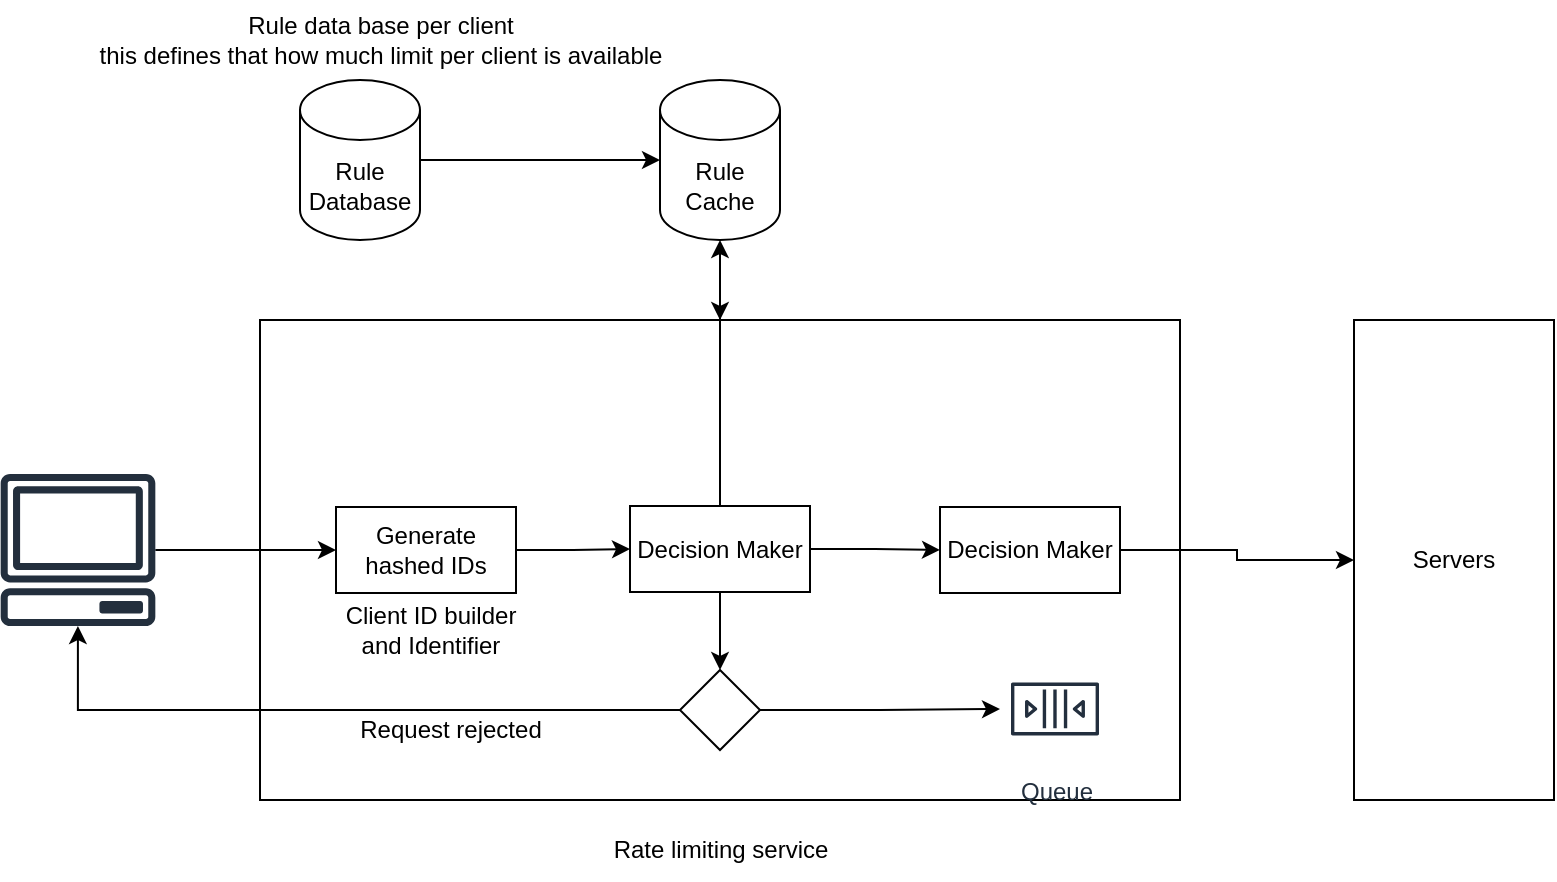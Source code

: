 <mxfile version="24.8.8">
  <diagram name="Page-1" id="nx73mB6qmI1hjfG_eT3p">
    <mxGraphModel dx="1434" dy="761" grid="1" gridSize="10" guides="1" tooltips="1" connect="1" arrows="1" fold="1" page="1" pageScale="1" pageWidth="827" pageHeight="1169" math="0" shadow="0">
      <root>
        <mxCell id="0" />
        <mxCell id="1" parent="0" />
        <mxCell id="bS38P3y2hA0NhJqz4esw-6" value="" style="rounded=0;whiteSpace=wrap;html=1;" vertex="1" parent="1">
          <mxGeometry x="140" y="250" width="460" height="240" as="geometry" />
        </mxCell>
        <mxCell id="bS38P3y2hA0NhJqz4esw-4" style="edgeStyle=orthogonalEdgeStyle;rounded=0;orthogonalLoop=1;jettySize=auto;html=1;entryX=0;entryY=0.5;entryDx=0;entryDy=0;" edge="1" parent="1" source="bS38P3y2hA0NhJqz4esw-1" target="bS38P3y2hA0NhJqz4esw-3">
          <mxGeometry relative="1" as="geometry" />
        </mxCell>
        <mxCell id="bS38P3y2hA0NhJqz4esw-1" value="" style="sketch=0;outlineConnect=0;fontColor=#232F3E;gradientColor=none;fillColor=#232F3D;strokeColor=none;dashed=0;verticalLabelPosition=bottom;verticalAlign=top;align=center;html=1;fontSize=12;fontStyle=0;aspect=fixed;pointerEvents=1;shape=mxgraph.aws4.client;" vertex="1" parent="1">
          <mxGeometry x="10" y="327" width="78" height="76" as="geometry" />
        </mxCell>
        <mxCell id="bS38P3y2hA0NhJqz4esw-10" style="edgeStyle=orthogonalEdgeStyle;rounded=0;orthogonalLoop=1;jettySize=auto;html=1;entryX=0;entryY=0.5;entryDx=0;entryDy=0;" edge="1" parent="1" source="bS38P3y2hA0NhJqz4esw-3" target="bS38P3y2hA0NhJqz4esw-9">
          <mxGeometry relative="1" as="geometry" />
        </mxCell>
        <mxCell id="bS38P3y2hA0NhJqz4esw-3" value="Generate hashed IDs" style="rounded=0;whiteSpace=wrap;html=1;" vertex="1" parent="1">
          <mxGeometry x="178" y="343.5" width="90" height="43" as="geometry" />
        </mxCell>
        <mxCell id="bS38P3y2hA0NhJqz4esw-5" value="Rate limiting service" style="text;html=1;align=center;verticalAlign=middle;resizable=0;points=[];autosize=1;strokeColor=none;fillColor=none;" vertex="1" parent="1">
          <mxGeometry x="305" y="500" width="130" height="30" as="geometry" />
        </mxCell>
        <mxCell id="bS38P3y2hA0NhJqz4esw-8" value="Client ID builder&lt;div&gt;and Identifier&lt;/div&gt;" style="text;html=1;align=center;verticalAlign=middle;resizable=0;points=[];autosize=1;strokeColor=none;fillColor=none;" vertex="1" parent="1">
          <mxGeometry x="170" y="385" width="110" height="40" as="geometry" />
        </mxCell>
        <mxCell id="bS38P3y2hA0NhJqz4esw-13" style="edgeStyle=orthogonalEdgeStyle;rounded=0;orthogonalLoop=1;jettySize=auto;html=1;entryX=0.5;entryY=0;entryDx=0;entryDy=0;" edge="1" parent="1" source="bS38P3y2hA0NhJqz4esw-9" target="bS38P3y2hA0NhJqz4esw-12">
          <mxGeometry relative="1" as="geometry" />
        </mxCell>
        <mxCell id="bS38P3y2hA0NhJqz4esw-23" style="edgeStyle=orthogonalEdgeStyle;rounded=0;orthogonalLoop=1;jettySize=auto;html=1;" edge="1" parent="1" source="bS38P3y2hA0NhJqz4esw-9" target="bS38P3y2hA0NhJqz4esw-6">
          <mxGeometry relative="1" as="geometry" />
        </mxCell>
        <mxCell id="bS38P3y2hA0NhJqz4esw-24" style="edgeStyle=orthogonalEdgeStyle;rounded=0;orthogonalLoop=1;jettySize=auto;html=1;entryX=0;entryY=0.5;entryDx=0;entryDy=0;" edge="1" parent="1" source="bS38P3y2hA0NhJqz4esw-9" target="bS38P3y2hA0NhJqz4esw-22">
          <mxGeometry relative="1" as="geometry" />
        </mxCell>
        <mxCell id="bS38P3y2hA0NhJqz4esw-9" value="Decision Maker" style="rounded=0;whiteSpace=wrap;html=1;" vertex="1" parent="1">
          <mxGeometry x="325" y="343" width="90" height="43" as="geometry" />
        </mxCell>
        <mxCell id="bS38P3y2hA0NhJqz4esw-14" style="edgeStyle=orthogonalEdgeStyle;rounded=0;orthogonalLoop=1;jettySize=auto;html=1;exitX=0;exitY=0.5;exitDx=0;exitDy=0;" edge="1" parent="1" source="bS38P3y2hA0NhJqz4esw-12" target="bS38P3y2hA0NhJqz4esw-1">
          <mxGeometry relative="1" as="geometry" />
        </mxCell>
        <mxCell id="bS38P3y2hA0NhJqz4esw-30" style="edgeStyle=orthogonalEdgeStyle;rounded=0;orthogonalLoop=1;jettySize=auto;html=1;" edge="1" parent="1" source="bS38P3y2hA0NhJqz4esw-12" target="bS38P3y2hA0NhJqz4esw-28">
          <mxGeometry relative="1" as="geometry" />
        </mxCell>
        <mxCell id="bS38P3y2hA0NhJqz4esw-12" value="" style="rhombus;whiteSpace=wrap;html=1;" vertex="1" parent="1">
          <mxGeometry x="350" y="425" width="40" height="40" as="geometry" />
        </mxCell>
        <mxCell id="bS38P3y2hA0NhJqz4esw-15" value="Request rejected" style="text;html=1;align=center;verticalAlign=middle;resizable=0;points=[];autosize=1;strokeColor=none;fillColor=none;" vertex="1" parent="1">
          <mxGeometry x="180" y="440" width="110" height="30" as="geometry" />
        </mxCell>
        <mxCell id="bS38P3y2hA0NhJqz4esw-21" style="edgeStyle=orthogonalEdgeStyle;rounded=0;orthogonalLoop=1;jettySize=auto;html=1;" edge="1" parent="1" source="bS38P3y2hA0NhJqz4esw-16" target="bS38P3y2hA0NhJqz4esw-19">
          <mxGeometry relative="1" as="geometry" />
        </mxCell>
        <mxCell id="bS38P3y2hA0NhJqz4esw-16" value="Rule&lt;div&gt;Database&lt;/div&gt;" style="shape=cylinder3;whiteSpace=wrap;html=1;boundedLbl=1;backgroundOutline=1;size=15;" vertex="1" parent="1">
          <mxGeometry x="160" y="130" width="60" height="80" as="geometry" />
        </mxCell>
        <mxCell id="bS38P3y2hA0NhJqz4esw-18" value="Rule data base per client&lt;div&gt;this defines that how much limit per client is available&lt;/div&gt;" style="text;html=1;align=center;verticalAlign=middle;resizable=0;points=[];autosize=1;strokeColor=none;fillColor=none;" vertex="1" parent="1">
          <mxGeometry x="50" y="90" width="300" height="40" as="geometry" />
        </mxCell>
        <mxCell id="bS38P3y2hA0NhJqz4esw-19" value="Rule Cache" style="shape=cylinder3;whiteSpace=wrap;html=1;boundedLbl=1;backgroundOutline=1;size=15;" vertex="1" parent="1">
          <mxGeometry x="340" y="130" width="60" height="80" as="geometry" />
        </mxCell>
        <mxCell id="bS38P3y2hA0NhJqz4esw-20" style="edgeStyle=orthogonalEdgeStyle;rounded=0;orthogonalLoop=1;jettySize=auto;html=1;entryX=0.5;entryY=1;entryDx=0;entryDy=0;entryPerimeter=0;" edge="1" parent="1" source="bS38P3y2hA0NhJqz4esw-9" target="bS38P3y2hA0NhJqz4esw-19">
          <mxGeometry relative="1" as="geometry" />
        </mxCell>
        <mxCell id="bS38P3y2hA0NhJqz4esw-26" style="edgeStyle=orthogonalEdgeStyle;rounded=0;orthogonalLoop=1;jettySize=auto;html=1;" edge="1" parent="1" source="bS38P3y2hA0NhJqz4esw-22" target="bS38P3y2hA0NhJqz4esw-25">
          <mxGeometry relative="1" as="geometry" />
        </mxCell>
        <mxCell id="bS38P3y2hA0NhJqz4esw-22" value="Decision Maker" style="rounded=0;whiteSpace=wrap;html=1;" vertex="1" parent="1">
          <mxGeometry x="480" y="343.5" width="90" height="43" as="geometry" />
        </mxCell>
        <mxCell id="bS38P3y2hA0NhJqz4esw-25" value="Servers" style="rounded=0;whiteSpace=wrap;html=1;" vertex="1" parent="1">
          <mxGeometry x="687" y="250" width="100" height="240" as="geometry" />
        </mxCell>
        <mxCell id="bS38P3y2hA0NhJqz4esw-28" value="Queue" style="sketch=0;outlineConnect=0;fontColor=#232F3E;gradientColor=none;strokeColor=#232F3E;fillColor=#ffffff;dashed=0;verticalLabelPosition=bottom;verticalAlign=top;align=center;html=1;fontSize=12;fontStyle=0;aspect=fixed;shape=mxgraph.aws4.resourceIcon;resIcon=mxgraph.aws4.queue;" vertex="1" parent="1">
          <mxGeometry x="510" y="417" width="55" height="55" as="geometry" />
        </mxCell>
      </root>
    </mxGraphModel>
  </diagram>
</mxfile>
